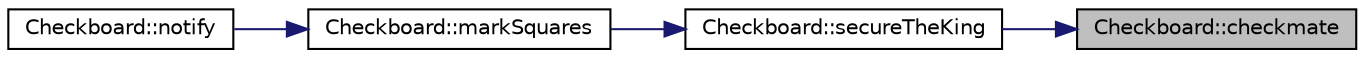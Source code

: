 digraph "Checkboard::checkmate"
{
 // LATEX_PDF_SIZE
  bgcolor="transparent";
  edge [fontname="Helvetica",fontsize="10",labelfontname="Helvetica",labelfontsize="10"];
  node [fontname="Helvetica",fontsize="10",shape=record];
  rankdir="RL";
  Node1 [label="Checkboard::checkmate",height=0.2,width=0.4,color="black", fillcolor="grey75", style="filled", fontcolor="black",tooltip=" "];
  Node1 -> Node2 [dir="back",color="midnightblue",fontsize="10",style="solid",fontname="Helvetica"];
  Node2 [label="Checkboard::secureTheKing",height=0.2,width=0.4,color="black",URL="$d7/d22/classCheckboard.html#a21a011e2390772722da4815b73e34287",tooltip=" "];
  Node2 -> Node3 [dir="back",color="midnightblue",fontsize="10",style="solid",fontname="Helvetica"];
  Node3 [label="Checkboard::markSquares",height=0.2,width=0.4,color="black",URL="$d7/d22/classCheckboard.html#a470502f9a1893dbf2152a07a41e6e38c",tooltip=" "];
  Node3 -> Node4 [dir="back",color="midnightblue",fontsize="10",style="solid",fontname="Helvetica"];
  Node4 [label="Checkboard::notify",height=0.2,width=0.4,color="black",URL="$d7/d22/classCheckboard.html#ab188b54b544caa7ae0d36278b11d572c",tooltip=" "];
}
